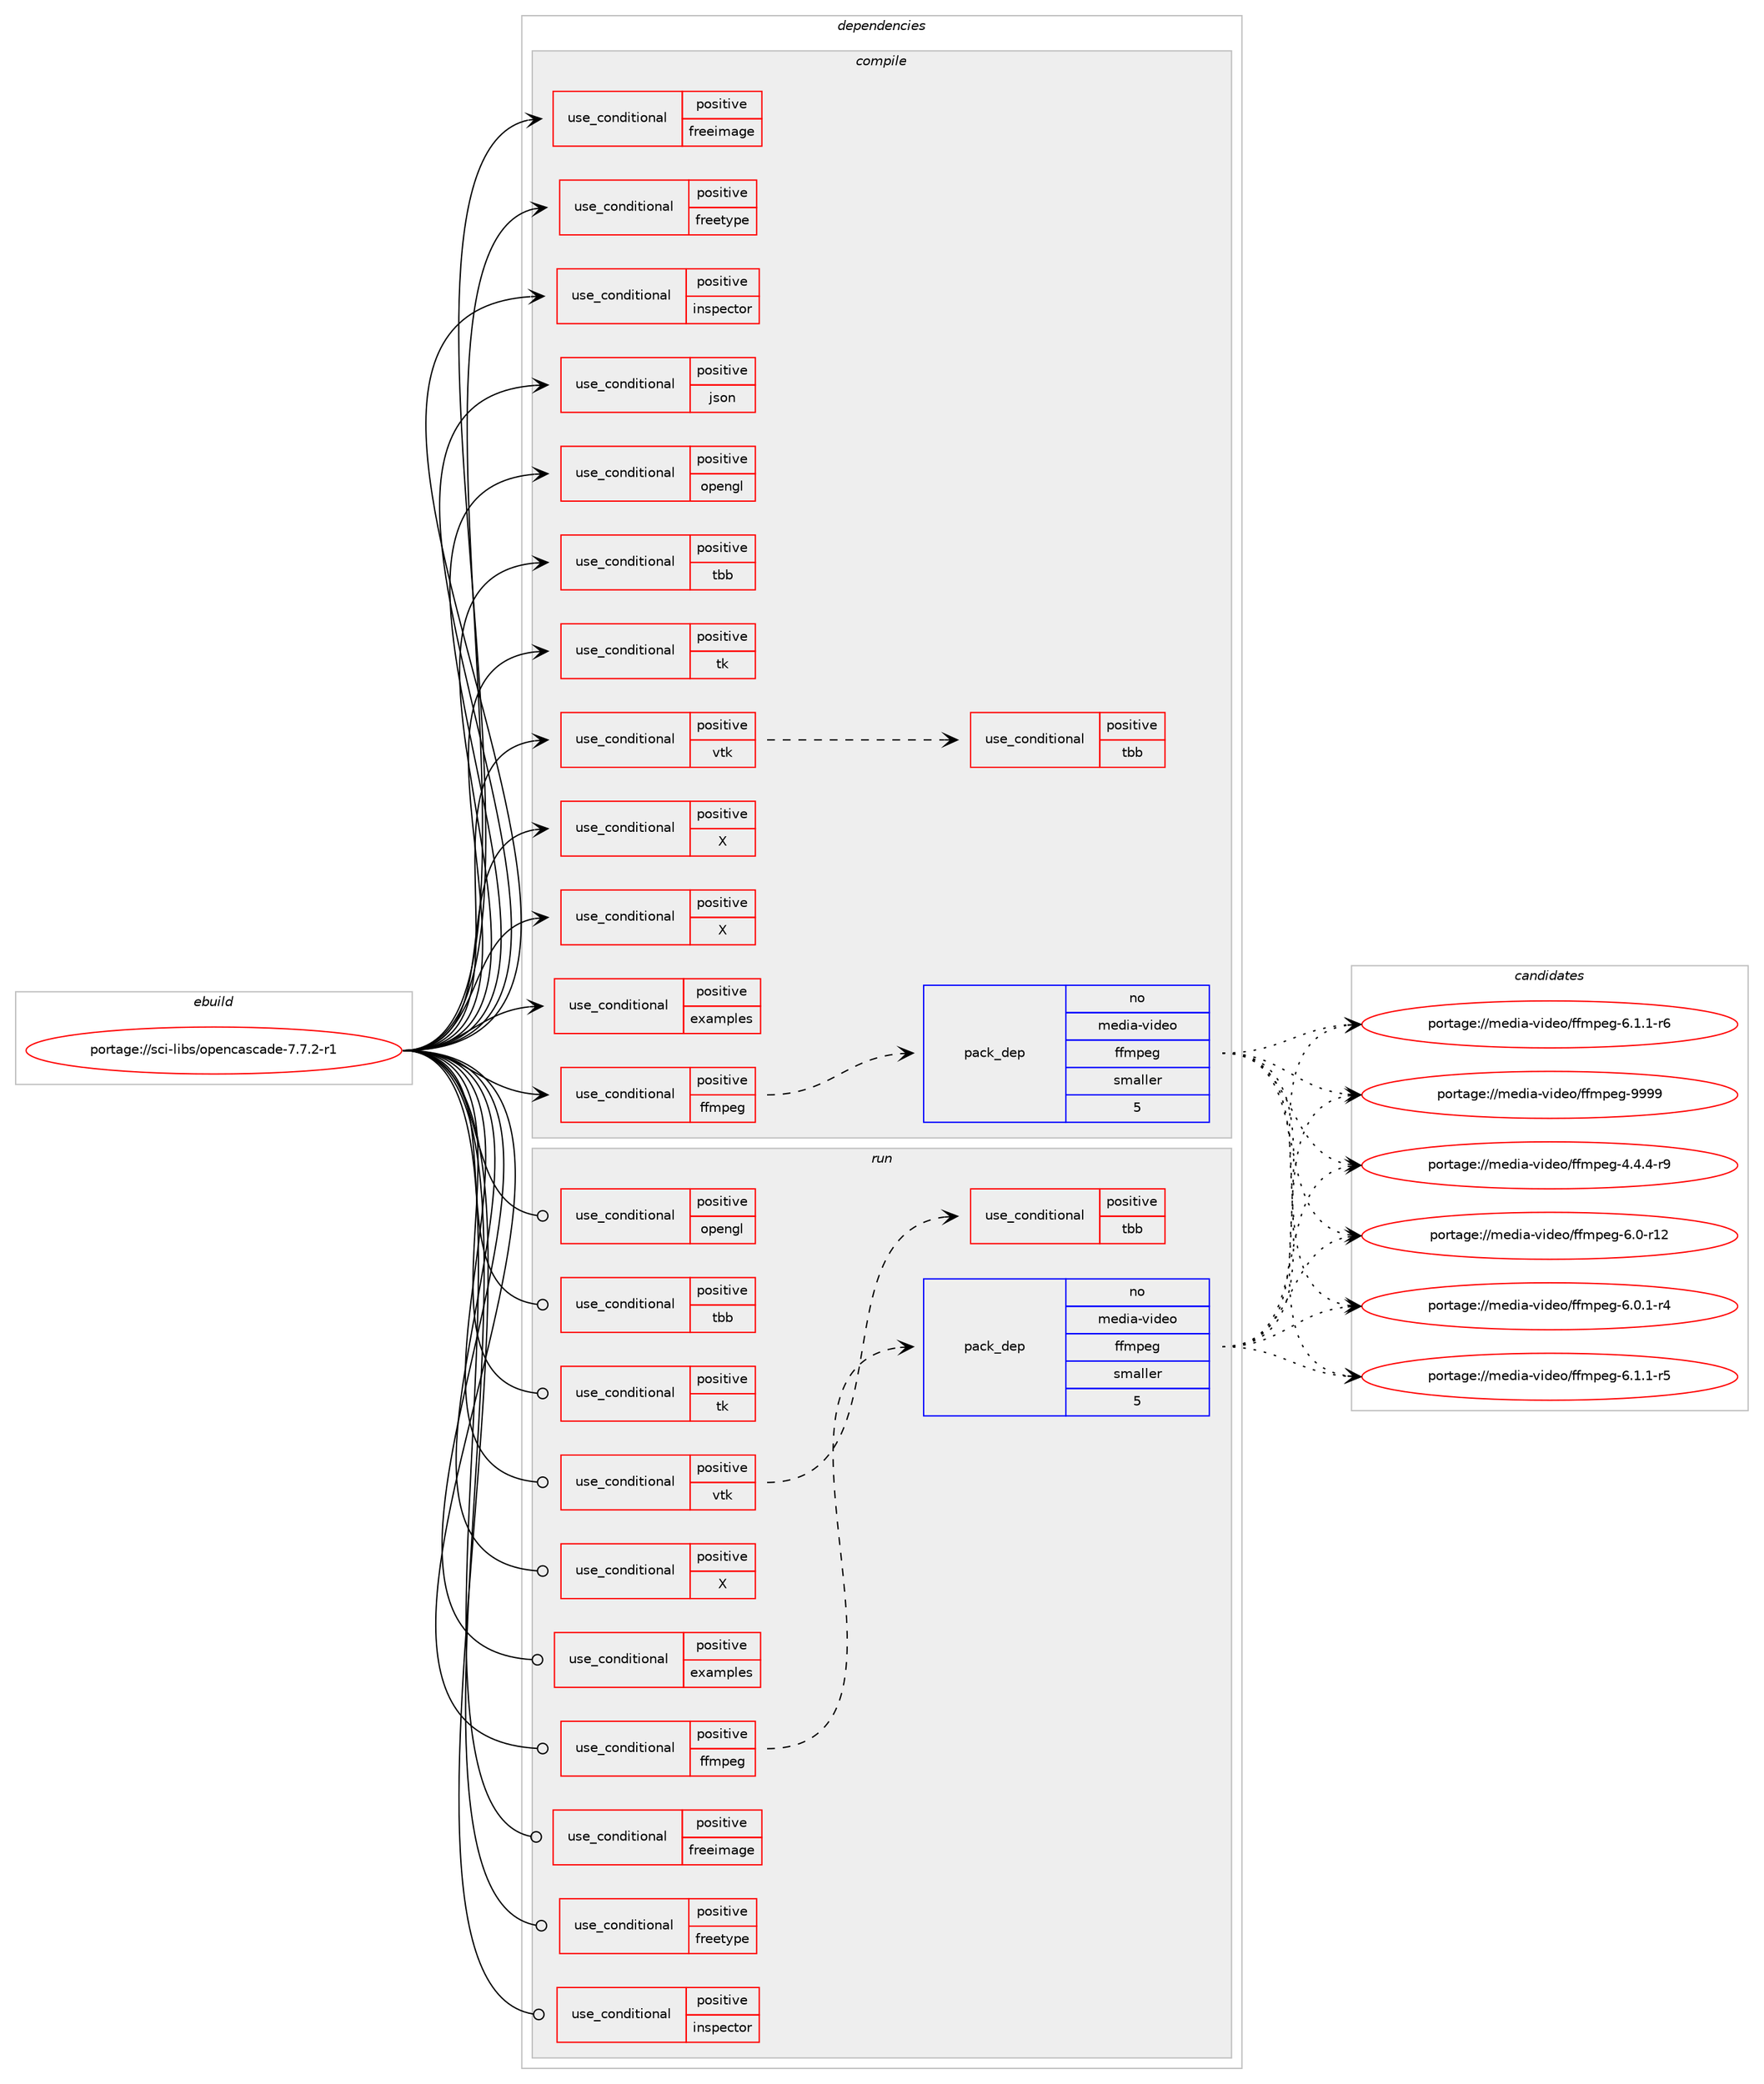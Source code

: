 digraph prolog {

# *************
# Graph options
# *************

newrank=true;
concentrate=true;
compound=true;
graph [rankdir=LR,fontname=Helvetica,fontsize=10,ranksep=1.5];#, ranksep=2.5, nodesep=0.2];
edge  [arrowhead=vee];
node  [fontname=Helvetica,fontsize=10];

# **********
# The ebuild
# **********

subgraph cluster_leftcol {
color=gray;
rank=same;
label=<<i>ebuild</i>>;
id [label="portage://sci-libs/opencascade-7.7.2-r1", color=red, width=4, href="../sci-libs/opencascade-7.7.2-r1.svg"];
}

# ****************
# The dependencies
# ****************

subgraph cluster_midcol {
color=gray;
label=<<i>dependencies</i>>;
subgraph cluster_compile {
fillcolor="#eeeeee";
style=filled;
label=<<i>compile</i>>;
subgraph cond104384 {
dependency202410 [label=<<TABLE BORDER="0" CELLBORDER="1" CELLSPACING="0" CELLPADDING="4"><TR><TD ROWSPAN="3" CELLPADDING="10">use_conditional</TD></TR><TR><TD>positive</TD></TR><TR><TD>X</TD></TR></TABLE>>, shape=none, color=red];
# *** BEGIN UNKNOWN DEPENDENCY TYPE (TODO) ***
# dependency202410 -> package_dependency(portage://sci-libs/opencascade-7.7.2-r1,install,no,x11-base,xorg-proto,none,[,,],[],[])
# *** END UNKNOWN DEPENDENCY TYPE (TODO) ***

}
id:e -> dependency202410:w [weight=20,style="solid",arrowhead="vee"];
subgraph cond104385 {
dependency202411 [label=<<TABLE BORDER="0" CELLBORDER="1" CELLSPACING="0" CELLPADDING="4"><TR><TD ROWSPAN="3" CELLPADDING="10">use_conditional</TD></TR><TR><TD>positive</TD></TR><TR><TD>X</TD></TR></TABLE>>, shape=none, color=red];
# *** BEGIN UNKNOWN DEPENDENCY TYPE (TODO) ***
# dependency202411 -> package_dependency(portage://sci-libs/opencascade-7.7.2-r1,install,no,x11-libs,libX11,none,[,,],[],[])
# *** END UNKNOWN DEPENDENCY TYPE (TODO) ***

}
id:e -> dependency202411:w [weight=20,style="solid",arrowhead="vee"];
subgraph cond104386 {
dependency202412 [label=<<TABLE BORDER="0" CELLBORDER="1" CELLSPACING="0" CELLPADDING="4"><TR><TD ROWSPAN="3" CELLPADDING="10">use_conditional</TD></TR><TR><TD>positive</TD></TR><TR><TD>examples</TD></TR></TABLE>>, shape=none, color=red];
# *** BEGIN UNKNOWN DEPENDENCY TYPE (TODO) ***
# dependency202412 -> package_dependency(portage://sci-libs/opencascade-7.7.2-r1,install,no,dev-qt,qtcore,none,[,,],[slot(5)],[])
# *** END UNKNOWN DEPENDENCY TYPE (TODO) ***

# *** BEGIN UNKNOWN DEPENDENCY TYPE (TODO) ***
# dependency202412 -> package_dependency(portage://sci-libs/opencascade-7.7.2-r1,install,no,dev-qt,qtgui,none,[,,],[slot(5)],[])
# *** END UNKNOWN DEPENDENCY TYPE (TODO) ***

# *** BEGIN UNKNOWN DEPENDENCY TYPE (TODO) ***
# dependency202412 -> package_dependency(portage://sci-libs/opencascade-7.7.2-r1,install,no,dev-qt,qtquickcontrols2,none,[,,],[slot(5)],[])
# *** END UNKNOWN DEPENDENCY TYPE (TODO) ***

# *** BEGIN UNKNOWN DEPENDENCY TYPE (TODO) ***
# dependency202412 -> package_dependency(portage://sci-libs/opencascade-7.7.2-r1,install,no,dev-qt,qtwidgets,none,[,,],[slot(5)],[])
# *** END UNKNOWN DEPENDENCY TYPE (TODO) ***

# *** BEGIN UNKNOWN DEPENDENCY TYPE (TODO) ***
# dependency202412 -> package_dependency(portage://sci-libs/opencascade-7.7.2-r1,install,no,dev-qt,qtxml,none,[,,],[slot(5)],[])
# *** END UNKNOWN DEPENDENCY TYPE (TODO) ***

}
id:e -> dependency202412:w [weight=20,style="solid",arrowhead="vee"];
subgraph cond104387 {
dependency202413 [label=<<TABLE BORDER="0" CELLBORDER="1" CELLSPACING="0" CELLPADDING="4"><TR><TD ROWSPAN="3" CELLPADDING="10">use_conditional</TD></TR><TR><TD>positive</TD></TR><TR><TD>ffmpeg</TD></TR></TABLE>>, shape=none, color=red];
subgraph pack95219 {
dependency202414 [label=<<TABLE BORDER="0" CELLBORDER="1" CELLSPACING="0" CELLPADDING="4" WIDTH="220"><TR><TD ROWSPAN="6" CELLPADDING="30">pack_dep</TD></TR><TR><TD WIDTH="110">no</TD></TR><TR><TD>media-video</TD></TR><TR><TD>ffmpeg</TD></TR><TR><TD>smaller</TD></TR><TR><TD>5</TD></TR></TABLE>>, shape=none, color=blue];
}
dependency202413:e -> dependency202414:w [weight=20,style="dashed",arrowhead="vee"];
}
id:e -> dependency202413:w [weight=20,style="solid",arrowhead="vee"];
subgraph cond104388 {
dependency202415 [label=<<TABLE BORDER="0" CELLBORDER="1" CELLSPACING="0" CELLPADDING="4"><TR><TD ROWSPAN="3" CELLPADDING="10">use_conditional</TD></TR><TR><TD>positive</TD></TR><TR><TD>freeimage</TD></TR></TABLE>>, shape=none, color=red];
# *** BEGIN UNKNOWN DEPENDENCY TYPE (TODO) ***
# dependency202415 -> package_dependency(portage://sci-libs/opencascade-7.7.2-r1,install,no,media-libs,freeimage,none,[,,],[],[])
# *** END UNKNOWN DEPENDENCY TYPE (TODO) ***

}
id:e -> dependency202415:w [weight=20,style="solid",arrowhead="vee"];
subgraph cond104389 {
dependency202416 [label=<<TABLE BORDER="0" CELLBORDER="1" CELLSPACING="0" CELLPADDING="4"><TR><TD ROWSPAN="3" CELLPADDING="10">use_conditional</TD></TR><TR><TD>positive</TD></TR><TR><TD>freetype</TD></TR></TABLE>>, shape=none, color=red];
# *** BEGIN UNKNOWN DEPENDENCY TYPE (TODO) ***
# dependency202416 -> package_dependency(portage://sci-libs/opencascade-7.7.2-r1,install,no,media-libs,fontconfig,none,[,,],[],[])
# *** END UNKNOWN DEPENDENCY TYPE (TODO) ***

# *** BEGIN UNKNOWN DEPENDENCY TYPE (TODO) ***
# dependency202416 -> package_dependency(portage://sci-libs/opencascade-7.7.2-r1,install,no,media-libs,freetype,none,[,,],[slot(2)],[])
# *** END UNKNOWN DEPENDENCY TYPE (TODO) ***

}
id:e -> dependency202416:w [weight=20,style="solid",arrowhead="vee"];
subgraph cond104390 {
dependency202417 [label=<<TABLE BORDER="0" CELLBORDER="1" CELLSPACING="0" CELLPADDING="4"><TR><TD ROWSPAN="3" CELLPADDING="10">use_conditional</TD></TR><TR><TD>positive</TD></TR><TR><TD>inspector</TD></TR></TABLE>>, shape=none, color=red];
# *** BEGIN UNKNOWN DEPENDENCY TYPE (TODO) ***
# dependency202417 -> package_dependency(portage://sci-libs/opencascade-7.7.2-r1,install,no,dev-qt,qtcore,none,[,,],[slot(5)],[])
# *** END UNKNOWN DEPENDENCY TYPE (TODO) ***

# *** BEGIN UNKNOWN DEPENDENCY TYPE (TODO) ***
# dependency202417 -> package_dependency(portage://sci-libs/opencascade-7.7.2-r1,install,no,dev-qt,qtgui,none,[,,],[slot(5)],[])
# *** END UNKNOWN DEPENDENCY TYPE (TODO) ***

# *** BEGIN UNKNOWN DEPENDENCY TYPE (TODO) ***
# dependency202417 -> package_dependency(portage://sci-libs/opencascade-7.7.2-r1,install,no,dev-qt,qtquickcontrols2,none,[,,],[slot(5)],[])
# *** END UNKNOWN DEPENDENCY TYPE (TODO) ***

# *** BEGIN UNKNOWN DEPENDENCY TYPE (TODO) ***
# dependency202417 -> package_dependency(portage://sci-libs/opencascade-7.7.2-r1,install,no,dev-qt,qtwidgets,none,[,,],[slot(5)],[])
# *** END UNKNOWN DEPENDENCY TYPE (TODO) ***

# *** BEGIN UNKNOWN DEPENDENCY TYPE (TODO) ***
# dependency202417 -> package_dependency(portage://sci-libs/opencascade-7.7.2-r1,install,no,dev-qt,qtxml,none,[,,],[slot(5)],[])
# *** END UNKNOWN DEPENDENCY TYPE (TODO) ***

}
id:e -> dependency202417:w [weight=20,style="solid",arrowhead="vee"];
subgraph cond104391 {
dependency202418 [label=<<TABLE BORDER="0" CELLBORDER="1" CELLSPACING="0" CELLPADDING="4"><TR><TD ROWSPAN="3" CELLPADDING="10">use_conditional</TD></TR><TR><TD>positive</TD></TR><TR><TD>json</TD></TR></TABLE>>, shape=none, color=red];
# *** BEGIN UNKNOWN DEPENDENCY TYPE (TODO) ***
# dependency202418 -> package_dependency(portage://sci-libs/opencascade-7.7.2-r1,install,no,dev-libs,rapidjson,none,[,,],[],[])
# *** END UNKNOWN DEPENDENCY TYPE (TODO) ***

}
id:e -> dependency202418:w [weight=20,style="solid",arrowhead="vee"];
subgraph cond104392 {
dependency202419 [label=<<TABLE BORDER="0" CELLBORDER="1" CELLSPACING="0" CELLPADDING="4"><TR><TD ROWSPAN="3" CELLPADDING="10">use_conditional</TD></TR><TR><TD>positive</TD></TR><TR><TD>opengl</TD></TR></TABLE>>, shape=none, color=red];
# *** BEGIN UNKNOWN DEPENDENCY TYPE (TODO) ***
# dependency202419 -> package_dependency(portage://sci-libs/opencascade-7.7.2-r1,install,no,media-libs,libglvnd,none,[,,],[],[])
# *** END UNKNOWN DEPENDENCY TYPE (TODO) ***

}
id:e -> dependency202419:w [weight=20,style="solid",arrowhead="vee"];
subgraph cond104393 {
dependency202420 [label=<<TABLE BORDER="0" CELLBORDER="1" CELLSPACING="0" CELLPADDING="4"><TR><TD ROWSPAN="3" CELLPADDING="10">use_conditional</TD></TR><TR><TD>positive</TD></TR><TR><TD>tbb</TD></TR></TABLE>>, shape=none, color=red];
# *** BEGIN UNKNOWN DEPENDENCY TYPE (TODO) ***
# dependency202420 -> package_dependency(portage://sci-libs/opencascade-7.7.2-r1,install,no,dev-cpp,tbb,none,[,,],any_same_slot,[])
# *** END UNKNOWN DEPENDENCY TYPE (TODO) ***

}
id:e -> dependency202420:w [weight=20,style="solid",arrowhead="vee"];
subgraph cond104394 {
dependency202421 [label=<<TABLE BORDER="0" CELLBORDER="1" CELLSPACING="0" CELLPADDING="4"><TR><TD ROWSPAN="3" CELLPADDING="10">use_conditional</TD></TR><TR><TD>positive</TD></TR><TR><TD>tk</TD></TR></TABLE>>, shape=none, color=red];
# *** BEGIN UNKNOWN DEPENDENCY TYPE (TODO) ***
# dependency202421 -> package_dependency(portage://sci-libs/opencascade-7.7.2-r1,install,no,dev-lang,tk,none,[,,],any_same_slot,[])
# *** END UNKNOWN DEPENDENCY TYPE (TODO) ***

}
id:e -> dependency202421:w [weight=20,style="solid",arrowhead="vee"];
subgraph cond104395 {
dependency202422 [label=<<TABLE BORDER="0" CELLBORDER="1" CELLSPACING="0" CELLPADDING="4"><TR><TD ROWSPAN="3" CELLPADDING="10">use_conditional</TD></TR><TR><TD>positive</TD></TR><TR><TD>vtk</TD></TR></TABLE>>, shape=none, color=red];
# *** BEGIN UNKNOWN DEPENDENCY TYPE (TODO) ***
# dependency202422 -> package_dependency(portage://sci-libs/opencascade-7.7.2-r1,install,no,dev-lang,tk,none,[,,],any_same_slot,[])
# *** END UNKNOWN DEPENDENCY TYPE (TODO) ***

# *** BEGIN UNKNOWN DEPENDENCY TYPE (TODO) ***
# dependency202422 -> package_dependency(portage://sci-libs/opencascade-7.7.2-r1,install,no,sci-libs,vtk,none,[,,],any_same_slot,[use(enable(rendering),none)])
# *** END UNKNOWN DEPENDENCY TYPE (TODO) ***

subgraph cond104396 {
dependency202423 [label=<<TABLE BORDER="0" CELLBORDER="1" CELLSPACING="0" CELLPADDING="4"><TR><TD ROWSPAN="3" CELLPADDING="10">use_conditional</TD></TR><TR><TD>positive</TD></TR><TR><TD>tbb</TD></TR></TABLE>>, shape=none, color=red];
# *** BEGIN UNKNOWN DEPENDENCY TYPE (TODO) ***
# dependency202423 -> package_dependency(portage://sci-libs/opencascade-7.7.2-r1,install,no,sci-libs,vtk,none,[,,],any_same_slot,[use(enable(tbb),none),use(disable(cuda),none)])
# *** END UNKNOWN DEPENDENCY TYPE (TODO) ***

}
dependency202422:e -> dependency202423:w [weight=20,style="dashed",arrowhead="vee"];
}
id:e -> dependency202422:w [weight=20,style="solid",arrowhead="vee"];
# *** BEGIN UNKNOWN DEPENDENCY TYPE (TODO) ***
# id -> package_dependency(portage://sci-libs/opencascade-7.7.2-r1,install,no,dev-lang,tcl,none,[,,],any_same_slot,[])
# *** END UNKNOWN DEPENDENCY TYPE (TODO) ***

# *** BEGIN UNKNOWN DEPENDENCY TYPE (TODO) ***
# id -> package_dependency(portage://sci-libs/opencascade-7.7.2-r1,install,no,dev-libs,double-conversion,none,[,,],[],[])
# *** END UNKNOWN DEPENDENCY TYPE (TODO) ***

}
subgraph cluster_compileandrun {
fillcolor="#eeeeee";
style=filled;
label=<<i>compile and run</i>>;
}
subgraph cluster_run {
fillcolor="#eeeeee";
style=filled;
label=<<i>run</i>>;
subgraph cond104397 {
dependency202424 [label=<<TABLE BORDER="0" CELLBORDER="1" CELLSPACING="0" CELLPADDING="4"><TR><TD ROWSPAN="3" CELLPADDING="10">use_conditional</TD></TR><TR><TD>positive</TD></TR><TR><TD>X</TD></TR></TABLE>>, shape=none, color=red];
# *** BEGIN UNKNOWN DEPENDENCY TYPE (TODO) ***
# dependency202424 -> package_dependency(portage://sci-libs/opencascade-7.7.2-r1,run,no,x11-libs,libX11,none,[,,],[],[])
# *** END UNKNOWN DEPENDENCY TYPE (TODO) ***

}
id:e -> dependency202424:w [weight=20,style="solid",arrowhead="odot"];
subgraph cond104398 {
dependency202425 [label=<<TABLE BORDER="0" CELLBORDER="1" CELLSPACING="0" CELLPADDING="4"><TR><TD ROWSPAN="3" CELLPADDING="10">use_conditional</TD></TR><TR><TD>positive</TD></TR><TR><TD>examples</TD></TR></TABLE>>, shape=none, color=red];
# *** BEGIN UNKNOWN DEPENDENCY TYPE (TODO) ***
# dependency202425 -> package_dependency(portage://sci-libs/opencascade-7.7.2-r1,run,no,dev-qt,qtcore,none,[,,],[slot(5)],[])
# *** END UNKNOWN DEPENDENCY TYPE (TODO) ***

# *** BEGIN UNKNOWN DEPENDENCY TYPE (TODO) ***
# dependency202425 -> package_dependency(portage://sci-libs/opencascade-7.7.2-r1,run,no,dev-qt,qtgui,none,[,,],[slot(5)],[])
# *** END UNKNOWN DEPENDENCY TYPE (TODO) ***

# *** BEGIN UNKNOWN DEPENDENCY TYPE (TODO) ***
# dependency202425 -> package_dependency(portage://sci-libs/opencascade-7.7.2-r1,run,no,dev-qt,qtquickcontrols2,none,[,,],[slot(5)],[])
# *** END UNKNOWN DEPENDENCY TYPE (TODO) ***

# *** BEGIN UNKNOWN DEPENDENCY TYPE (TODO) ***
# dependency202425 -> package_dependency(portage://sci-libs/opencascade-7.7.2-r1,run,no,dev-qt,qtwidgets,none,[,,],[slot(5)],[])
# *** END UNKNOWN DEPENDENCY TYPE (TODO) ***

# *** BEGIN UNKNOWN DEPENDENCY TYPE (TODO) ***
# dependency202425 -> package_dependency(portage://sci-libs/opencascade-7.7.2-r1,run,no,dev-qt,qtxml,none,[,,],[slot(5)],[])
# *** END UNKNOWN DEPENDENCY TYPE (TODO) ***

}
id:e -> dependency202425:w [weight=20,style="solid",arrowhead="odot"];
subgraph cond104399 {
dependency202426 [label=<<TABLE BORDER="0" CELLBORDER="1" CELLSPACING="0" CELLPADDING="4"><TR><TD ROWSPAN="3" CELLPADDING="10">use_conditional</TD></TR><TR><TD>positive</TD></TR><TR><TD>ffmpeg</TD></TR></TABLE>>, shape=none, color=red];
subgraph pack95220 {
dependency202427 [label=<<TABLE BORDER="0" CELLBORDER="1" CELLSPACING="0" CELLPADDING="4" WIDTH="220"><TR><TD ROWSPAN="6" CELLPADDING="30">pack_dep</TD></TR><TR><TD WIDTH="110">no</TD></TR><TR><TD>media-video</TD></TR><TR><TD>ffmpeg</TD></TR><TR><TD>smaller</TD></TR><TR><TD>5</TD></TR></TABLE>>, shape=none, color=blue];
}
dependency202426:e -> dependency202427:w [weight=20,style="dashed",arrowhead="vee"];
}
id:e -> dependency202426:w [weight=20,style="solid",arrowhead="odot"];
subgraph cond104400 {
dependency202428 [label=<<TABLE BORDER="0" CELLBORDER="1" CELLSPACING="0" CELLPADDING="4"><TR><TD ROWSPAN="3" CELLPADDING="10">use_conditional</TD></TR><TR><TD>positive</TD></TR><TR><TD>freeimage</TD></TR></TABLE>>, shape=none, color=red];
# *** BEGIN UNKNOWN DEPENDENCY TYPE (TODO) ***
# dependency202428 -> package_dependency(portage://sci-libs/opencascade-7.7.2-r1,run,no,media-libs,freeimage,none,[,,],[],[])
# *** END UNKNOWN DEPENDENCY TYPE (TODO) ***

}
id:e -> dependency202428:w [weight=20,style="solid",arrowhead="odot"];
subgraph cond104401 {
dependency202429 [label=<<TABLE BORDER="0" CELLBORDER="1" CELLSPACING="0" CELLPADDING="4"><TR><TD ROWSPAN="3" CELLPADDING="10">use_conditional</TD></TR><TR><TD>positive</TD></TR><TR><TD>freetype</TD></TR></TABLE>>, shape=none, color=red];
# *** BEGIN UNKNOWN DEPENDENCY TYPE (TODO) ***
# dependency202429 -> package_dependency(portage://sci-libs/opencascade-7.7.2-r1,run,no,media-libs,fontconfig,none,[,,],[],[])
# *** END UNKNOWN DEPENDENCY TYPE (TODO) ***

# *** BEGIN UNKNOWN DEPENDENCY TYPE (TODO) ***
# dependency202429 -> package_dependency(portage://sci-libs/opencascade-7.7.2-r1,run,no,media-libs,freetype,none,[,,],[slot(2)],[])
# *** END UNKNOWN DEPENDENCY TYPE (TODO) ***

}
id:e -> dependency202429:w [weight=20,style="solid",arrowhead="odot"];
subgraph cond104402 {
dependency202430 [label=<<TABLE BORDER="0" CELLBORDER="1" CELLSPACING="0" CELLPADDING="4"><TR><TD ROWSPAN="3" CELLPADDING="10">use_conditional</TD></TR><TR><TD>positive</TD></TR><TR><TD>inspector</TD></TR></TABLE>>, shape=none, color=red];
# *** BEGIN UNKNOWN DEPENDENCY TYPE (TODO) ***
# dependency202430 -> package_dependency(portage://sci-libs/opencascade-7.7.2-r1,run,no,dev-qt,qtcore,none,[,,],[slot(5)],[])
# *** END UNKNOWN DEPENDENCY TYPE (TODO) ***

# *** BEGIN UNKNOWN DEPENDENCY TYPE (TODO) ***
# dependency202430 -> package_dependency(portage://sci-libs/opencascade-7.7.2-r1,run,no,dev-qt,qtgui,none,[,,],[slot(5)],[])
# *** END UNKNOWN DEPENDENCY TYPE (TODO) ***

# *** BEGIN UNKNOWN DEPENDENCY TYPE (TODO) ***
# dependency202430 -> package_dependency(portage://sci-libs/opencascade-7.7.2-r1,run,no,dev-qt,qtquickcontrols2,none,[,,],[slot(5)],[])
# *** END UNKNOWN DEPENDENCY TYPE (TODO) ***

# *** BEGIN UNKNOWN DEPENDENCY TYPE (TODO) ***
# dependency202430 -> package_dependency(portage://sci-libs/opencascade-7.7.2-r1,run,no,dev-qt,qtwidgets,none,[,,],[slot(5)],[])
# *** END UNKNOWN DEPENDENCY TYPE (TODO) ***

# *** BEGIN UNKNOWN DEPENDENCY TYPE (TODO) ***
# dependency202430 -> package_dependency(portage://sci-libs/opencascade-7.7.2-r1,run,no,dev-qt,qtxml,none,[,,],[slot(5)],[])
# *** END UNKNOWN DEPENDENCY TYPE (TODO) ***

}
id:e -> dependency202430:w [weight=20,style="solid",arrowhead="odot"];
subgraph cond104403 {
dependency202431 [label=<<TABLE BORDER="0" CELLBORDER="1" CELLSPACING="0" CELLPADDING="4"><TR><TD ROWSPAN="3" CELLPADDING="10">use_conditional</TD></TR><TR><TD>positive</TD></TR><TR><TD>opengl</TD></TR></TABLE>>, shape=none, color=red];
# *** BEGIN UNKNOWN DEPENDENCY TYPE (TODO) ***
# dependency202431 -> package_dependency(portage://sci-libs/opencascade-7.7.2-r1,run,no,media-libs,libglvnd,none,[,,],[],[])
# *** END UNKNOWN DEPENDENCY TYPE (TODO) ***

}
id:e -> dependency202431:w [weight=20,style="solid",arrowhead="odot"];
subgraph cond104404 {
dependency202432 [label=<<TABLE BORDER="0" CELLBORDER="1" CELLSPACING="0" CELLPADDING="4"><TR><TD ROWSPAN="3" CELLPADDING="10">use_conditional</TD></TR><TR><TD>positive</TD></TR><TR><TD>tbb</TD></TR></TABLE>>, shape=none, color=red];
# *** BEGIN UNKNOWN DEPENDENCY TYPE (TODO) ***
# dependency202432 -> package_dependency(portage://sci-libs/opencascade-7.7.2-r1,run,no,dev-cpp,tbb,none,[,,],any_same_slot,[])
# *** END UNKNOWN DEPENDENCY TYPE (TODO) ***

}
id:e -> dependency202432:w [weight=20,style="solid",arrowhead="odot"];
subgraph cond104405 {
dependency202433 [label=<<TABLE BORDER="0" CELLBORDER="1" CELLSPACING="0" CELLPADDING="4"><TR><TD ROWSPAN="3" CELLPADDING="10">use_conditional</TD></TR><TR><TD>positive</TD></TR><TR><TD>tk</TD></TR></TABLE>>, shape=none, color=red];
# *** BEGIN UNKNOWN DEPENDENCY TYPE (TODO) ***
# dependency202433 -> package_dependency(portage://sci-libs/opencascade-7.7.2-r1,run,no,dev-lang,tk,none,[,,],any_same_slot,[])
# *** END UNKNOWN DEPENDENCY TYPE (TODO) ***

}
id:e -> dependency202433:w [weight=20,style="solid",arrowhead="odot"];
subgraph cond104406 {
dependency202434 [label=<<TABLE BORDER="0" CELLBORDER="1" CELLSPACING="0" CELLPADDING="4"><TR><TD ROWSPAN="3" CELLPADDING="10">use_conditional</TD></TR><TR><TD>positive</TD></TR><TR><TD>vtk</TD></TR></TABLE>>, shape=none, color=red];
# *** BEGIN UNKNOWN DEPENDENCY TYPE (TODO) ***
# dependency202434 -> package_dependency(portage://sci-libs/opencascade-7.7.2-r1,run,no,dev-lang,tk,none,[,,],any_same_slot,[])
# *** END UNKNOWN DEPENDENCY TYPE (TODO) ***

# *** BEGIN UNKNOWN DEPENDENCY TYPE (TODO) ***
# dependency202434 -> package_dependency(portage://sci-libs/opencascade-7.7.2-r1,run,no,sci-libs,vtk,none,[,,],any_same_slot,[use(enable(rendering),none)])
# *** END UNKNOWN DEPENDENCY TYPE (TODO) ***

subgraph cond104407 {
dependency202435 [label=<<TABLE BORDER="0" CELLBORDER="1" CELLSPACING="0" CELLPADDING="4"><TR><TD ROWSPAN="3" CELLPADDING="10">use_conditional</TD></TR><TR><TD>positive</TD></TR><TR><TD>tbb</TD></TR></TABLE>>, shape=none, color=red];
# *** BEGIN UNKNOWN DEPENDENCY TYPE (TODO) ***
# dependency202435 -> package_dependency(portage://sci-libs/opencascade-7.7.2-r1,run,no,sci-libs,vtk,none,[,,],any_same_slot,[use(enable(tbb),none),use(disable(cuda),none)])
# *** END UNKNOWN DEPENDENCY TYPE (TODO) ***

}
dependency202434:e -> dependency202435:w [weight=20,style="dashed",arrowhead="vee"];
}
id:e -> dependency202434:w [weight=20,style="solid",arrowhead="odot"];
# *** BEGIN UNKNOWN DEPENDENCY TYPE (TODO) ***
# id -> package_dependency(portage://sci-libs/opencascade-7.7.2-r1,run,no,dev-lang,tcl,none,[,,],any_same_slot,[])
# *** END UNKNOWN DEPENDENCY TYPE (TODO) ***

# *** BEGIN UNKNOWN DEPENDENCY TYPE (TODO) ***
# id -> package_dependency(portage://sci-libs/opencascade-7.7.2-r1,run,no,dev-libs,double-conversion,none,[,,],[],[])
# *** END UNKNOWN DEPENDENCY TYPE (TODO) ***

}
}

# **************
# The candidates
# **************

subgraph cluster_choices {
rank=same;
color=gray;
label=<<i>candidates</i>>;

subgraph choice95219 {
color=black;
nodesep=1;
choice1091011001059745118105100101111471021021091121011034552465246524511457 [label="portage://media-video/ffmpeg-4.4.4-r9", color=red, width=4,href="../media-video/ffmpeg-4.4.4-r9.svg"];
choice10910110010597451181051001011114710210210911210110345544648451144950 [label="portage://media-video/ffmpeg-6.0-r12", color=red, width=4,href="../media-video/ffmpeg-6.0-r12.svg"];
choice1091011001059745118105100101111471021021091121011034554464846494511452 [label="portage://media-video/ffmpeg-6.0.1-r4", color=red, width=4,href="../media-video/ffmpeg-6.0.1-r4.svg"];
choice1091011001059745118105100101111471021021091121011034554464946494511453 [label="portage://media-video/ffmpeg-6.1.1-r5", color=red, width=4,href="../media-video/ffmpeg-6.1.1-r5.svg"];
choice1091011001059745118105100101111471021021091121011034554464946494511454 [label="portage://media-video/ffmpeg-6.1.1-r6", color=red, width=4,href="../media-video/ffmpeg-6.1.1-r6.svg"];
choice1091011001059745118105100101111471021021091121011034557575757 [label="portage://media-video/ffmpeg-9999", color=red, width=4,href="../media-video/ffmpeg-9999.svg"];
dependency202414:e -> choice1091011001059745118105100101111471021021091121011034552465246524511457:w [style=dotted,weight="100"];
dependency202414:e -> choice10910110010597451181051001011114710210210911210110345544648451144950:w [style=dotted,weight="100"];
dependency202414:e -> choice1091011001059745118105100101111471021021091121011034554464846494511452:w [style=dotted,weight="100"];
dependency202414:e -> choice1091011001059745118105100101111471021021091121011034554464946494511453:w [style=dotted,weight="100"];
dependency202414:e -> choice1091011001059745118105100101111471021021091121011034554464946494511454:w [style=dotted,weight="100"];
dependency202414:e -> choice1091011001059745118105100101111471021021091121011034557575757:w [style=dotted,weight="100"];
}
subgraph choice95220 {
color=black;
nodesep=1;
choice1091011001059745118105100101111471021021091121011034552465246524511457 [label="portage://media-video/ffmpeg-4.4.4-r9", color=red, width=4,href="../media-video/ffmpeg-4.4.4-r9.svg"];
choice10910110010597451181051001011114710210210911210110345544648451144950 [label="portage://media-video/ffmpeg-6.0-r12", color=red, width=4,href="../media-video/ffmpeg-6.0-r12.svg"];
choice1091011001059745118105100101111471021021091121011034554464846494511452 [label="portage://media-video/ffmpeg-6.0.1-r4", color=red, width=4,href="../media-video/ffmpeg-6.0.1-r4.svg"];
choice1091011001059745118105100101111471021021091121011034554464946494511453 [label="portage://media-video/ffmpeg-6.1.1-r5", color=red, width=4,href="../media-video/ffmpeg-6.1.1-r5.svg"];
choice1091011001059745118105100101111471021021091121011034554464946494511454 [label="portage://media-video/ffmpeg-6.1.1-r6", color=red, width=4,href="../media-video/ffmpeg-6.1.1-r6.svg"];
choice1091011001059745118105100101111471021021091121011034557575757 [label="portage://media-video/ffmpeg-9999", color=red, width=4,href="../media-video/ffmpeg-9999.svg"];
dependency202427:e -> choice1091011001059745118105100101111471021021091121011034552465246524511457:w [style=dotted,weight="100"];
dependency202427:e -> choice10910110010597451181051001011114710210210911210110345544648451144950:w [style=dotted,weight="100"];
dependency202427:e -> choice1091011001059745118105100101111471021021091121011034554464846494511452:w [style=dotted,weight="100"];
dependency202427:e -> choice1091011001059745118105100101111471021021091121011034554464946494511453:w [style=dotted,weight="100"];
dependency202427:e -> choice1091011001059745118105100101111471021021091121011034554464946494511454:w [style=dotted,weight="100"];
dependency202427:e -> choice1091011001059745118105100101111471021021091121011034557575757:w [style=dotted,weight="100"];
}
}

}
